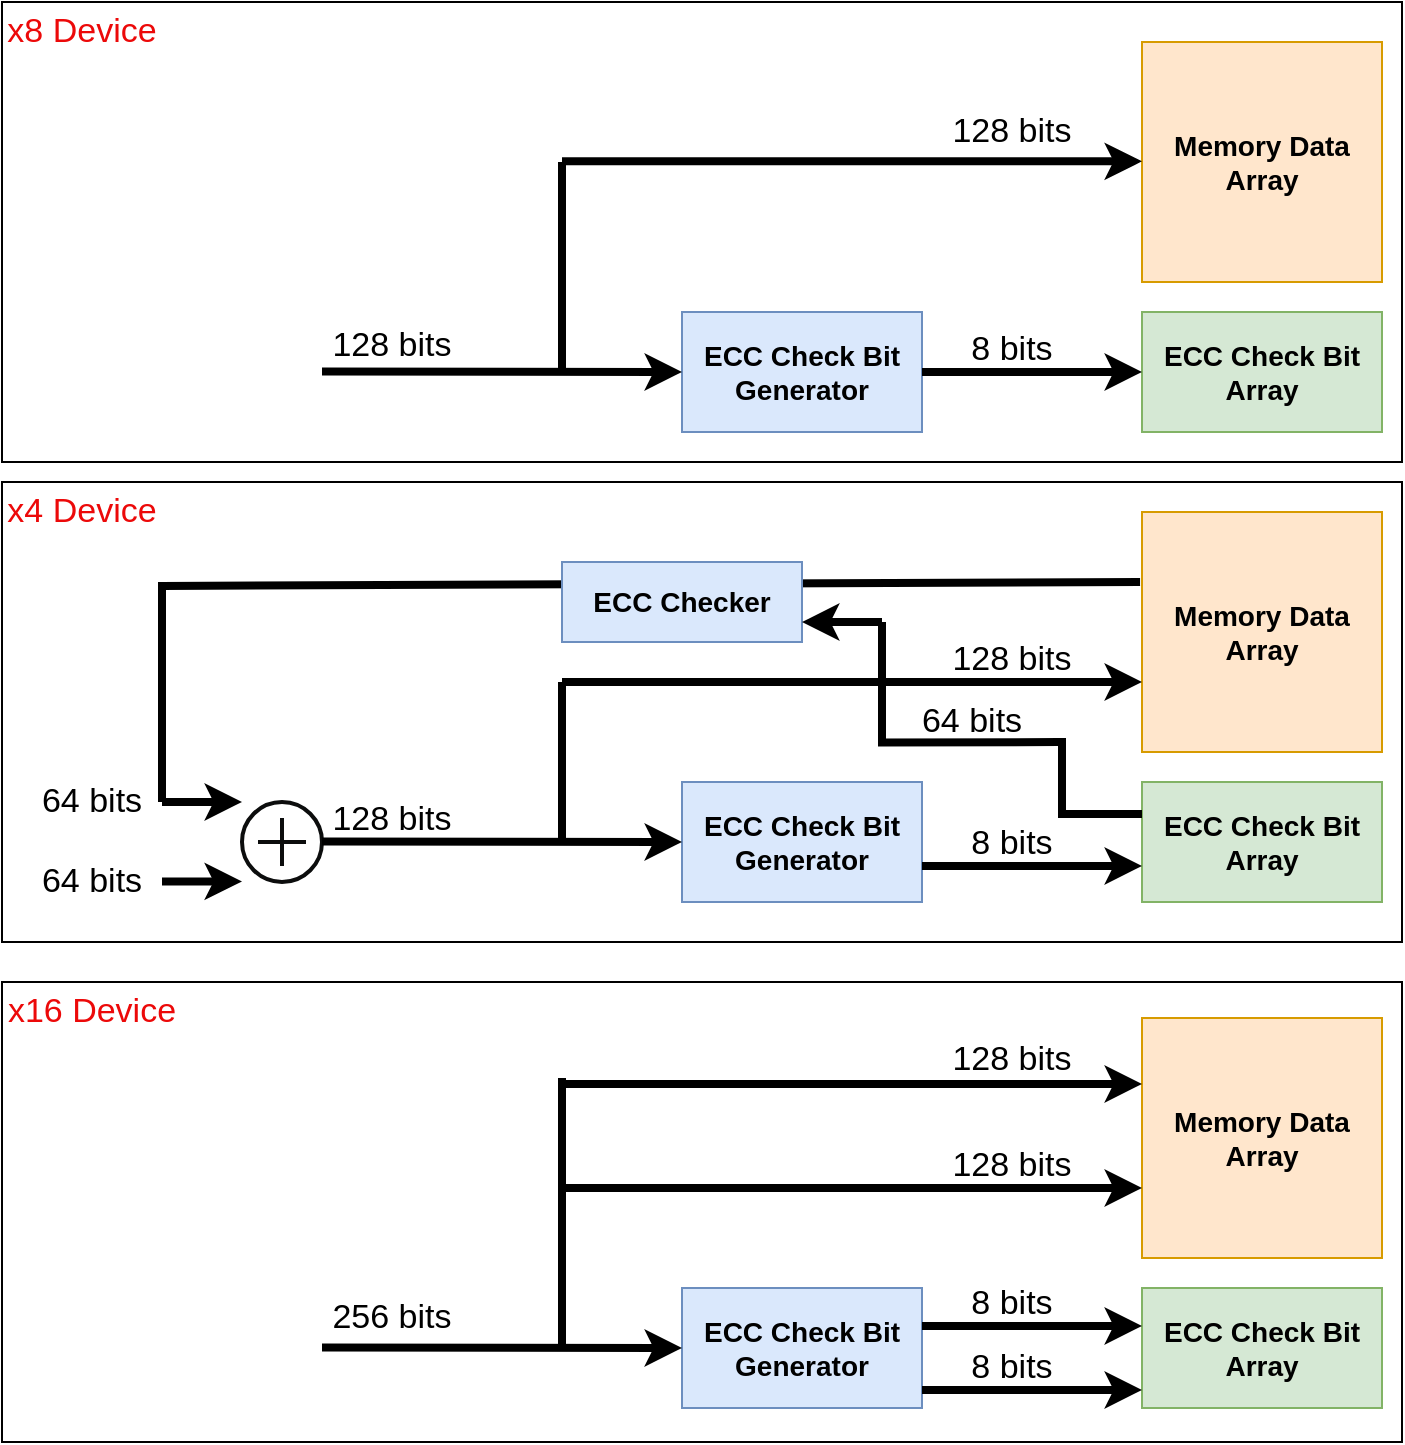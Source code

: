 <mxfile version="24.7.8">
  <diagram name="Page-1" id="v7bY_9NJ5AnYkwaDWGM3">
    <mxGraphModel dx="2363" dy="1446" grid="1" gridSize="10" guides="1" tooltips="1" connect="1" arrows="1" fold="1" page="1" pageScale="1" pageWidth="850" pageHeight="1100" math="0" shadow="0">
      <root>
        <mxCell id="0" />
        <mxCell id="1" parent="0" />
        <mxCell id="vkkkhBL2sCb2KMRIvEti-74" value="" style="rounded=0;whiteSpace=wrap;html=1;" parent="1" vertex="1">
          <mxGeometry x="-40" y="540" width="700" height="230" as="geometry" />
        </mxCell>
        <mxCell id="vkkkhBL2sCb2KMRIvEti-75" value="&lt;span&gt;&lt;font color=&quot;#ec0909&quot; style=&quot;font-size: 17px;&quot;&gt;x16 Device&lt;/font&gt;&lt;/span&gt;" style="text;html=1;align=center;verticalAlign=middle;whiteSpace=wrap;rounded=0;fontStyle=0" parent="1" vertex="1">
          <mxGeometry x="-40" y="540" width="90" height="30" as="geometry" />
        </mxCell>
        <mxCell id="vkkkhBL2sCb2KMRIvEti-72" value="" style="rounded=0;whiteSpace=wrap;html=1;" parent="1" vertex="1">
          <mxGeometry x="-40" y="290" width="700" height="230" as="geometry" />
        </mxCell>
        <mxCell id="vkkkhBL2sCb2KMRIvEti-73" value="&lt;span&gt;&lt;font color=&quot;#ec0909&quot; style=&quot;font-size: 17px;&quot;&gt;x4 Device&lt;/font&gt;&lt;/span&gt;" style="text;html=1;align=center;verticalAlign=middle;whiteSpace=wrap;rounded=0;fontStyle=0" parent="1" vertex="1">
          <mxGeometry x="-40" y="290" width="80" height="30" as="geometry" />
        </mxCell>
        <mxCell id="vkkkhBL2sCb2KMRIvEti-71" value="" style="rounded=0;whiteSpace=wrap;html=1;" parent="1" vertex="1">
          <mxGeometry x="-40" y="50" width="700" height="230" as="geometry" />
        </mxCell>
        <mxCell id="vkkkhBL2sCb2KMRIvEti-11" value="ECC Check Bit Generator" style="rounded=0;whiteSpace=wrap;html=1;fillColor=#dae8fc;strokeColor=#6c8ebf;fontStyle=1;fontSize=14;" parent="1" vertex="1">
          <mxGeometry x="300" y="440" width="120" height="60" as="geometry" />
        </mxCell>
        <mxCell id="vkkkhBL2sCb2KMRIvEti-12" value="Memory Data Array" style="rounded=0;whiteSpace=wrap;html=1;fillColor=#ffe6cc;strokeColor=#d79b00;fontSize=14;fontStyle=1" parent="1" vertex="1">
          <mxGeometry x="530" y="305" width="120" height="120" as="geometry" />
        </mxCell>
        <mxCell id="vkkkhBL2sCb2KMRIvEti-13" value="ECC Check Bit Array" style="rounded=0;whiteSpace=wrap;html=1;fillColor=#d5e8d4;strokeColor=#82b366;fontSize=14;fontStyle=1" parent="1" vertex="1">
          <mxGeometry x="530" y="440" width="120" height="60" as="geometry" />
        </mxCell>
        <mxCell id="vkkkhBL2sCb2KMRIvEti-17" value="&lt;span&gt;&lt;font style=&quot;font-size: 17px;&quot;&gt;64 bits&lt;/font&gt;&lt;/span&gt;" style="text;html=1;align=center;verticalAlign=middle;whiteSpace=wrap;rounded=0;fontStyle=0" parent="1" vertex="1">
          <mxGeometry x="-30" y="435" width="70" height="30" as="geometry" />
        </mxCell>
        <mxCell id="vkkkhBL2sCb2KMRIvEti-18" value="&lt;span&gt;&lt;font style=&quot;font-size: 17px;&quot;&gt;128 bits&lt;/font&gt;&lt;/span&gt;" style="text;html=1;align=center;verticalAlign=middle;whiteSpace=wrap;rounded=0;fontStyle=0" parent="1" vertex="1">
          <mxGeometry x="420" y="364" width="90" height="30" as="geometry" />
        </mxCell>
        <mxCell id="vkkkhBL2sCb2KMRIvEti-19" value="&lt;span&gt;&lt;font style=&quot;font-size: 17px;&quot;&gt;8 bits&lt;/font&gt;&lt;/span&gt;" style="text;html=1;align=center;verticalAlign=middle;whiteSpace=wrap;rounded=0;fontStyle=0" parent="1" vertex="1">
          <mxGeometry x="430" y="456" width="70" height="30" as="geometry" />
        </mxCell>
        <mxCell id="vkkkhBL2sCb2KMRIvEti-22" value="" style="endArrow=classic;html=1;rounded=0;strokeWidth=4;" parent="1" edge="1">
          <mxGeometry width="50" height="50" relative="1" as="geometry">
            <mxPoint x="40" y="450" as="sourcePoint" />
            <mxPoint x="80" y="450" as="targetPoint" />
          </mxGeometry>
        </mxCell>
        <mxCell id="vkkkhBL2sCb2KMRIvEti-23" value="" style="endArrow=none;html=1;rounded=0;strokeWidth=4;" parent="1" edge="1">
          <mxGeometry width="50" height="50" relative="1" as="geometry">
            <mxPoint x="40" y="450" as="sourcePoint" />
            <mxPoint x="40" y="340" as="targetPoint" />
          </mxGeometry>
        </mxCell>
        <mxCell id="vkkkhBL2sCb2KMRIvEti-24" value="" style="endArrow=none;html=1;rounded=0;strokeWidth=4;exitX=-0.008;exitY=0.067;exitDx=0;exitDy=0;exitPerimeter=0;" parent="1" edge="1">
          <mxGeometry width="50" height="50" relative="1" as="geometry">
            <mxPoint x="529.04" y="340.0" as="sourcePoint" />
            <mxPoint x="40" y="341.96" as="targetPoint" />
          </mxGeometry>
        </mxCell>
        <mxCell id="vkkkhBL2sCb2KMRIvEti-25" value="&lt;span&gt;&lt;font style=&quot;font-size: 17px;&quot;&gt;64 bits&lt;/font&gt;&lt;/span&gt;" style="text;html=1;align=center;verticalAlign=middle;whiteSpace=wrap;rounded=0;fontStyle=0" parent="1" vertex="1">
          <mxGeometry x="-30" y="475" width="70" height="30" as="geometry" />
        </mxCell>
        <mxCell id="vkkkhBL2sCb2KMRIvEti-26" value="" style="endArrow=classic;html=1;rounded=0;strokeWidth=4;" parent="1" edge="1">
          <mxGeometry width="50" height="50" relative="1" as="geometry">
            <mxPoint x="40" y="489.71" as="sourcePoint" />
            <mxPoint x="80" y="489.71" as="targetPoint" />
          </mxGeometry>
        </mxCell>
        <mxCell id="vkkkhBL2sCb2KMRIvEti-27" value="" style="html=1;verticalLabelPosition=bottom;align=center;labelBackgroundColor=#ffffff;verticalAlign=top;strokeWidth=2;strokeColor=#0c0d0d;shadow=0;dashed=0;shape=mxgraph.ios7.icons.add;" parent="1" vertex="1">
          <mxGeometry x="80" y="450" width="40" height="40" as="geometry" />
        </mxCell>
        <mxCell id="vkkkhBL2sCb2KMRIvEti-28" value="&lt;span&gt;&lt;font style=&quot;font-size: 17px;&quot;&gt;128 bits&lt;/font&gt;&lt;/span&gt;" style="text;html=1;align=center;verticalAlign=middle;whiteSpace=wrap;rounded=0;fontStyle=0" parent="1" vertex="1">
          <mxGeometry x="120" y="444" width="70" height="30" as="geometry" />
        </mxCell>
        <mxCell id="vkkkhBL2sCb2KMRIvEti-29" value="" style="endArrow=classic;html=1;rounded=0;strokeWidth=4;entryX=0;entryY=0.5;entryDx=0;entryDy=0;" parent="1" target="vkkkhBL2sCb2KMRIvEti-11" edge="1">
          <mxGeometry width="50" height="50" relative="1" as="geometry">
            <mxPoint x="120" y="469.71" as="sourcePoint" />
            <mxPoint x="160" y="469.71" as="targetPoint" />
          </mxGeometry>
        </mxCell>
        <mxCell id="vkkkhBL2sCb2KMRIvEti-30" value="" style="endArrow=classic;html=1;rounded=0;strokeWidth=4;entryX=0;entryY=0.5;entryDx=0;entryDy=0;exitX=1;exitY=0.5;exitDx=0;exitDy=0;" parent="1" edge="1">
          <mxGeometry width="50" height="50" relative="1" as="geometry">
            <mxPoint x="420" y="482" as="sourcePoint" />
            <mxPoint x="530" y="482" as="targetPoint" />
          </mxGeometry>
        </mxCell>
        <mxCell id="vkkkhBL2sCb2KMRIvEti-31" value="" style="endArrow=classic;html=1;rounded=0;strokeWidth=4;entryX=0;entryY=0.5;entryDx=0;entryDy=0;" parent="1" edge="1">
          <mxGeometry width="50" height="50" relative="1" as="geometry">
            <mxPoint x="240" y="390" as="sourcePoint" />
            <mxPoint x="530" y="390" as="targetPoint" />
          </mxGeometry>
        </mxCell>
        <mxCell id="vkkkhBL2sCb2KMRIvEti-32" value="" style="endArrow=none;html=1;rounded=0;strokeWidth=4;" parent="1" edge="1">
          <mxGeometry width="50" height="50" relative="1" as="geometry">
            <mxPoint x="240" y="470" as="sourcePoint" />
            <mxPoint x="240" y="390" as="targetPoint" />
          </mxGeometry>
        </mxCell>
        <mxCell id="vkkkhBL2sCb2KMRIvEti-33" value="ECC Check Bit Generator" style="rounded=0;whiteSpace=wrap;html=1;fillColor=#dae8fc;strokeColor=#6c8ebf;fontStyle=1;fontSize=14;" parent="1" vertex="1">
          <mxGeometry x="300" y="205" width="120" height="60" as="geometry" />
        </mxCell>
        <mxCell id="vkkkhBL2sCb2KMRIvEti-34" value="Memory Data Array" style="rounded=0;whiteSpace=wrap;html=1;fillColor=#ffe6cc;strokeColor=#d79b00;fontSize=14;fontStyle=1" parent="1" vertex="1">
          <mxGeometry x="530" y="70" width="120" height="120" as="geometry" />
        </mxCell>
        <mxCell id="vkkkhBL2sCb2KMRIvEti-35" value="ECC Check Bit Array" style="rounded=0;whiteSpace=wrap;html=1;fillColor=#d5e8d4;strokeColor=#82b366;fontSize=14;fontStyle=1" parent="1" vertex="1">
          <mxGeometry x="530" y="205" width="120" height="60" as="geometry" />
        </mxCell>
        <mxCell id="vkkkhBL2sCb2KMRIvEti-37" value="&lt;span&gt;&lt;font style=&quot;font-size: 17px;&quot;&gt;128 bits&lt;/font&gt;&lt;/span&gt;" style="text;html=1;align=center;verticalAlign=middle;whiteSpace=wrap;rounded=0;fontStyle=0" parent="1" vertex="1">
          <mxGeometry x="420" y="100" width="90" height="30" as="geometry" />
        </mxCell>
        <mxCell id="vkkkhBL2sCb2KMRIvEti-38" value="&lt;span&gt;&lt;font style=&quot;font-size: 17px;&quot;&gt;8 bits&lt;/font&gt;&lt;/span&gt;" style="text;html=1;align=center;verticalAlign=middle;whiteSpace=wrap;rounded=0;fontStyle=0" parent="1" vertex="1">
          <mxGeometry x="430" y="209" width="70" height="30" as="geometry" />
        </mxCell>
        <mxCell id="vkkkhBL2sCb2KMRIvEti-45" value="&lt;span&gt;&lt;font style=&quot;font-size: 17px;&quot;&gt;128 bits&lt;/font&gt;&lt;/span&gt;" style="text;html=1;align=center;verticalAlign=middle;whiteSpace=wrap;rounded=0;fontStyle=0" parent="1" vertex="1">
          <mxGeometry x="120" y="207" width="70" height="30" as="geometry" />
        </mxCell>
        <mxCell id="vkkkhBL2sCb2KMRIvEti-46" value="" style="endArrow=classic;html=1;rounded=0;strokeWidth=4;entryX=0;entryY=0.5;entryDx=0;entryDy=0;" parent="1" target="vkkkhBL2sCb2KMRIvEti-33" edge="1">
          <mxGeometry width="50" height="50" relative="1" as="geometry">
            <mxPoint x="120" y="234.71" as="sourcePoint" />
            <mxPoint x="160" y="234.71" as="targetPoint" />
          </mxGeometry>
        </mxCell>
        <mxCell id="vkkkhBL2sCb2KMRIvEti-47" value="" style="endArrow=classic;html=1;rounded=0;strokeWidth=4;entryX=0;entryY=0.5;entryDx=0;entryDy=0;exitX=1;exitY=0.5;exitDx=0;exitDy=0;" parent="1" source="vkkkhBL2sCb2KMRIvEti-33" target="vkkkhBL2sCb2KMRIvEti-35" edge="1">
          <mxGeometry width="50" height="50" relative="1" as="geometry">
            <mxPoint x="350" y="230" as="sourcePoint" />
            <mxPoint x="530" y="230.29" as="targetPoint" />
          </mxGeometry>
        </mxCell>
        <mxCell id="vkkkhBL2sCb2KMRIvEti-48" value="" style="endArrow=classic;html=1;rounded=0;strokeWidth=4;entryX=0;entryY=0.5;entryDx=0;entryDy=0;" parent="1" edge="1">
          <mxGeometry width="50" height="50" relative="1" as="geometry">
            <mxPoint x="240" y="129.66" as="sourcePoint" />
            <mxPoint x="530" y="129.66" as="targetPoint" />
          </mxGeometry>
        </mxCell>
        <mxCell id="vkkkhBL2sCb2KMRIvEti-49" value="" style="endArrow=none;html=1;rounded=0;strokeWidth=4;" parent="1" edge="1">
          <mxGeometry width="50" height="50" relative="1" as="geometry">
            <mxPoint x="240" y="235" as="sourcePoint" />
            <mxPoint x="240" y="130" as="targetPoint" />
          </mxGeometry>
        </mxCell>
        <mxCell id="vkkkhBL2sCb2KMRIvEti-50" value="ECC Check Bit Generator" style="rounded=0;whiteSpace=wrap;html=1;fillColor=#dae8fc;strokeColor=#6c8ebf;fontStyle=1;fontSize=14;" parent="1" vertex="1">
          <mxGeometry x="300" y="693" width="120" height="60" as="geometry" />
        </mxCell>
        <mxCell id="vkkkhBL2sCb2KMRIvEti-51" value="Memory Data Array" style="rounded=0;whiteSpace=wrap;html=1;fillColor=#ffe6cc;strokeColor=#d79b00;fontSize=14;fontStyle=1" parent="1" vertex="1">
          <mxGeometry x="530" y="558" width="120" height="120" as="geometry" />
        </mxCell>
        <mxCell id="vkkkhBL2sCb2KMRIvEti-52" value="ECC Check Bit Array" style="rounded=0;whiteSpace=wrap;html=1;fillColor=#d5e8d4;strokeColor=#82b366;fontSize=14;fontStyle=1" parent="1" vertex="1">
          <mxGeometry x="530" y="693" width="120" height="60" as="geometry" />
        </mxCell>
        <mxCell id="vkkkhBL2sCb2KMRIvEti-53" value="&lt;span&gt;&lt;font style=&quot;font-size: 17px;&quot;&gt;128 bits&lt;/font&gt;&lt;/span&gt;" style="text;html=1;align=center;verticalAlign=middle;whiteSpace=wrap;rounded=0;fontStyle=0" parent="1" vertex="1">
          <mxGeometry x="420" y="617" width="90" height="30" as="geometry" />
        </mxCell>
        <mxCell id="vkkkhBL2sCb2KMRIvEti-54" value="&lt;span&gt;&lt;font style=&quot;font-size: 17px;&quot;&gt;8 bits&lt;/font&gt;&lt;/span&gt;" style="text;html=1;align=center;verticalAlign=middle;whiteSpace=wrap;rounded=0;fontStyle=0" parent="1" vertex="1">
          <mxGeometry x="430" y="686" width="70" height="30" as="geometry" />
        </mxCell>
        <mxCell id="vkkkhBL2sCb2KMRIvEti-55" value="&lt;span&gt;&lt;font style=&quot;font-size: 17px;&quot;&gt;256 bits&lt;/font&gt;&lt;/span&gt;" style="text;html=1;align=center;verticalAlign=middle;whiteSpace=wrap;rounded=0;fontStyle=0" parent="1" vertex="1">
          <mxGeometry x="120" y="693" width="70" height="30" as="geometry" />
        </mxCell>
        <mxCell id="vkkkhBL2sCb2KMRIvEti-56" value="" style="endArrow=classic;html=1;rounded=0;strokeWidth=4;entryX=0;entryY=0.5;entryDx=0;entryDy=0;" parent="1" target="vkkkhBL2sCb2KMRIvEti-50" edge="1">
          <mxGeometry width="50" height="50" relative="1" as="geometry">
            <mxPoint x="120" y="722.71" as="sourcePoint" />
            <mxPoint x="160" y="722.71" as="targetPoint" />
          </mxGeometry>
        </mxCell>
        <mxCell id="vkkkhBL2sCb2KMRIvEti-57" value="" style="endArrow=classic;html=1;rounded=0;strokeWidth=4;entryX=0;entryY=0.5;entryDx=0;entryDy=0;exitX=1;exitY=0.5;exitDx=0;exitDy=0;" parent="1" edge="1">
          <mxGeometry width="50" height="50" relative="1" as="geometry">
            <mxPoint x="420" y="712" as="sourcePoint" />
            <mxPoint x="530" y="712" as="targetPoint" />
          </mxGeometry>
        </mxCell>
        <mxCell id="vkkkhBL2sCb2KMRIvEti-58" value="" style="endArrow=classic;html=1;rounded=0;strokeWidth=4;entryX=0;entryY=0.5;entryDx=0;entryDy=0;" parent="1" edge="1">
          <mxGeometry width="50" height="50" relative="1" as="geometry">
            <mxPoint x="240" y="643" as="sourcePoint" />
            <mxPoint x="530" y="643" as="targetPoint" />
          </mxGeometry>
        </mxCell>
        <mxCell id="vkkkhBL2sCb2KMRIvEti-59" value="" style="endArrow=none;html=1;rounded=0;strokeWidth=4;" parent="1" edge="1">
          <mxGeometry width="50" height="50" relative="1" as="geometry">
            <mxPoint x="240" y="723" as="sourcePoint" />
            <mxPoint x="240" y="588" as="targetPoint" />
          </mxGeometry>
        </mxCell>
        <mxCell id="vkkkhBL2sCb2KMRIvEti-60" value="&lt;span&gt;&lt;font style=&quot;font-size: 17px;&quot;&gt;8 bits&lt;/font&gt;&lt;/span&gt;" style="text;html=1;align=center;verticalAlign=middle;whiteSpace=wrap;rounded=0;fontStyle=0" parent="1" vertex="1">
          <mxGeometry x="430" y="718" width="70" height="30" as="geometry" />
        </mxCell>
        <mxCell id="vkkkhBL2sCb2KMRIvEti-61" value="" style="endArrow=classic;html=1;rounded=0;strokeWidth=4;entryX=0;entryY=0.5;entryDx=0;entryDy=0;exitX=1;exitY=0.5;exitDx=0;exitDy=0;" parent="1" edge="1">
          <mxGeometry width="50" height="50" relative="1" as="geometry">
            <mxPoint x="420" y="744" as="sourcePoint" />
            <mxPoint x="530" y="744" as="targetPoint" />
          </mxGeometry>
        </mxCell>
        <mxCell id="vkkkhBL2sCb2KMRIvEti-62" value="" style="endArrow=classic;html=1;rounded=0;strokeWidth=4;entryX=0;entryY=0.5;entryDx=0;entryDy=0;" parent="1" edge="1">
          <mxGeometry width="50" height="50" relative="1" as="geometry">
            <mxPoint x="240" y="591" as="sourcePoint" />
            <mxPoint x="530" y="591" as="targetPoint" />
          </mxGeometry>
        </mxCell>
        <mxCell id="vkkkhBL2sCb2KMRIvEti-63" value="&lt;span&gt;&lt;font style=&quot;font-size: 17px;&quot;&gt;128 bits&lt;/font&gt;&lt;/span&gt;" style="text;html=1;align=center;verticalAlign=middle;whiteSpace=wrap;rounded=0;fontStyle=0" parent="1" vertex="1">
          <mxGeometry x="420" y="564" width="90" height="30" as="geometry" />
        </mxCell>
        <mxCell id="vkkkhBL2sCb2KMRIvEti-64" value="ECC Checker" style="rounded=0;whiteSpace=wrap;html=1;fillColor=#dae8fc;strokeColor=#6c8ebf;fontStyle=1;fontSize=14;" parent="1" vertex="1">
          <mxGeometry x="240" y="330" width="120" height="40" as="geometry" />
        </mxCell>
        <mxCell id="vkkkhBL2sCb2KMRIvEti-65" value="" style="endArrow=classic;html=1;rounded=0;strokeWidth=4;entryX=0;entryY=0.5;entryDx=0;entryDy=0;" parent="1" edge="1">
          <mxGeometry width="50" height="50" relative="1" as="geometry">
            <mxPoint x="400" y="360" as="sourcePoint" />
            <mxPoint x="360" y="360" as="targetPoint" />
          </mxGeometry>
        </mxCell>
        <mxCell id="vkkkhBL2sCb2KMRIvEti-66" value="" style="endArrow=none;html=1;rounded=0;strokeWidth=4;" parent="1" edge="1">
          <mxGeometry width="50" height="50" relative="1" as="geometry">
            <mxPoint x="400" y="420" as="sourcePoint" />
            <mxPoint x="400" y="360" as="targetPoint" />
          </mxGeometry>
        </mxCell>
        <mxCell id="vkkkhBL2sCb2KMRIvEti-67" value="" style="endArrow=none;html=1;rounded=0;strokeWidth=4;" parent="1" edge="1">
          <mxGeometry width="50" height="50" relative="1" as="geometry">
            <mxPoint x="488" y="420" as="sourcePoint" />
            <mxPoint x="398" y="420.31" as="targetPoint" />
          </mxGeometry>
        </mxCell>
        <mxCell id="vkkkhBL2sCb2KMRIvEti-68" value="" style="endArrow=none;html=1;rounded=0;strokeWidth=4;" parent="1" edge="1">
          <mxGeometry width="50" height="50" relative="1" as="geometry">
            <mxPoint x="530" y="456" as="sourcePoint" />
            <mxPoint x="490" y="456" as="targetPoint" />
          </mxGeometry>
        </mxCell>
        <mxCell id="vkkkhBL2sCb2KMRIvEti-69" value="" style="endArrow=none;html=1;rounded=0;strokeWidth=4;" parent="1" edge="1">
          <mxGeometry width="50" height="50" relative="1" as="geometry">
            <mxPoint x="490" y="458" as="sourcePoint" />
            <mxPoint x="490" y="418" as="targetPoint" />
          </mxGeometry>
        </mxCell>
        <mxCell id="vkkkhBL2sCb2KMRIvEti-70" value="&lt;span&gt;&lt;font color=&quot;#ec0909&quot; style=&quot;font-size: 17px;&quot;&gt;x8 Device&lt;/font&gt;&lt;/span&gt;" style="text;html=1;align=center;verticalAlign=middle;whiteSpace=wrap;rounded=0;fontStyle=0" parent="1" vertex="1">
          <mxGeometry x="-40" y="50" width="80" height="30" as="geometry" />
        </mxCell>
        <mxCell id="jNpfXrITSN1EHUMc0UQi-1" value="&lt;span&gt;&lt;font style=&quot;font-size: 17px;&quot;&gt;64 bits&lt;/font&gt;&lt;/span&gt;" style="text;html=1;align=center;verticalAlign=middle;whiteSpace=wrap;rounded=0;fontStyle=0" vertex="1" parent="1">
          <mxGeometry x="400" y="395" width="90" height="30" as="geometry" />
        </mxCell>
      </root>
    </mxGraphModel>
  </diagram>
</mxfile>
